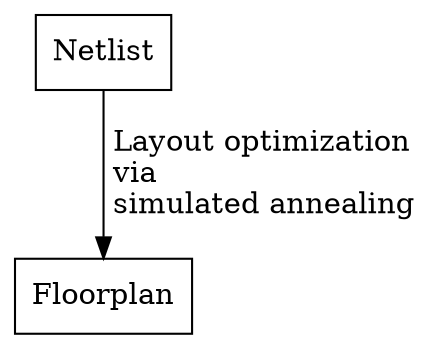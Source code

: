 digraph
{
	node[shape=box];
	pad=0.1;
	
	Netlist
		-> Floorplan
		[label=" Layout optimization\l via\l simulated annealing\l"];
}
